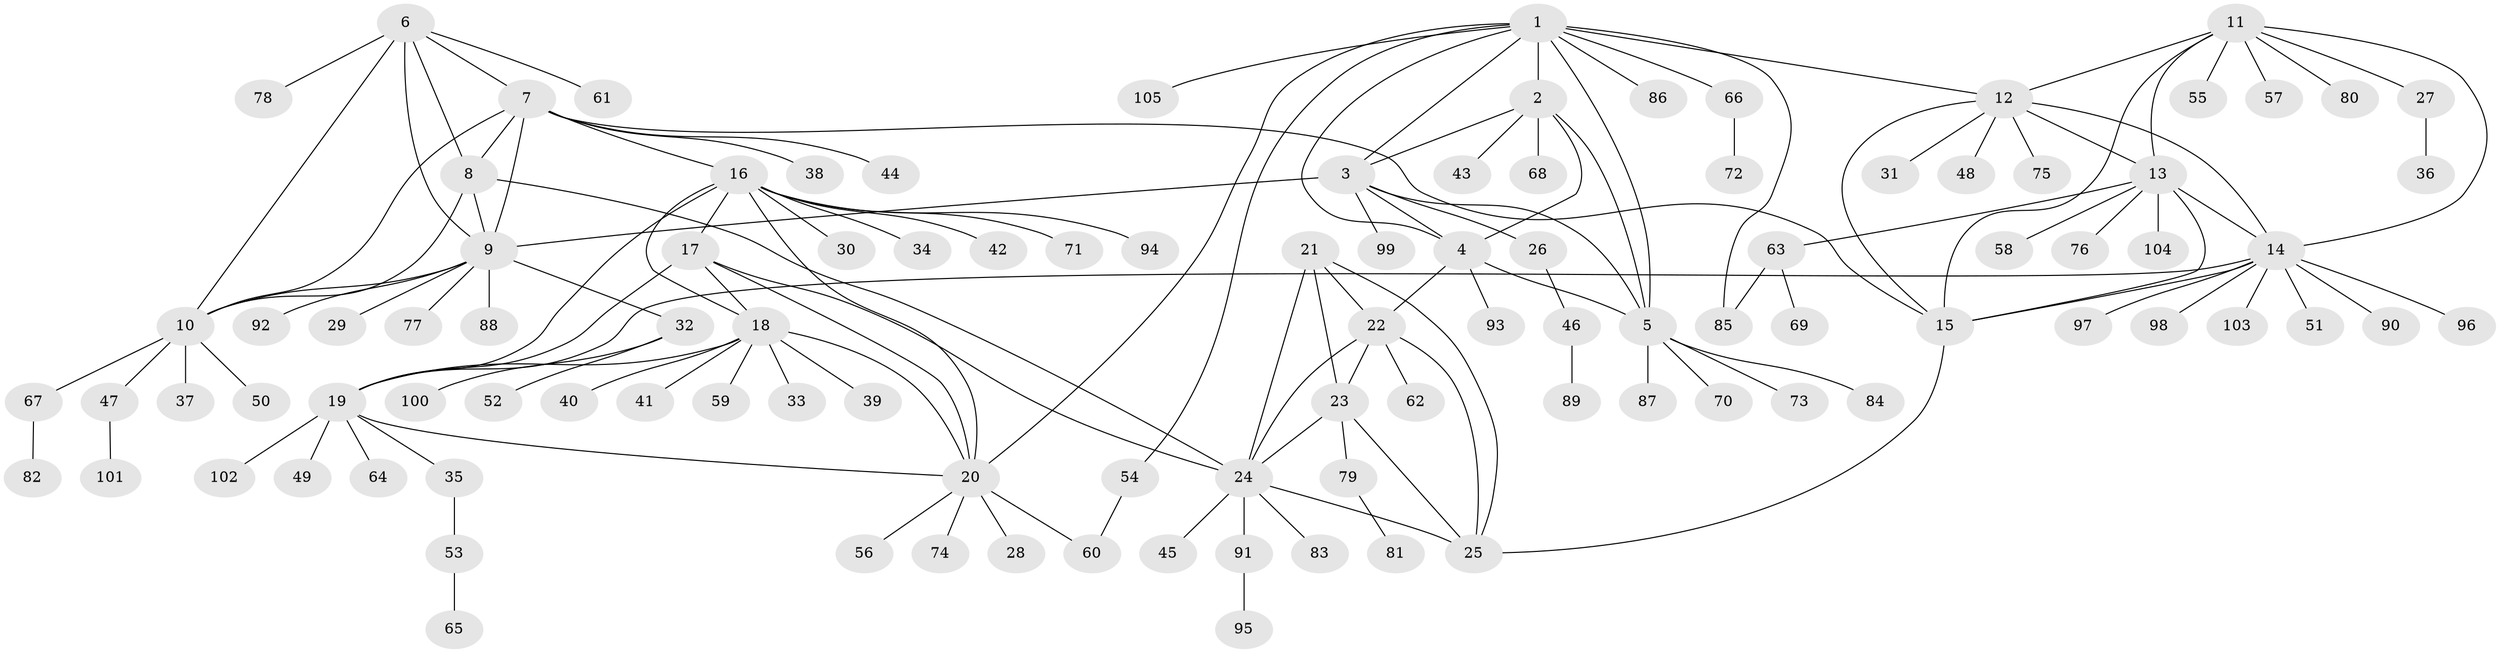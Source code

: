 // Generated by graph-tools (version 1.1) at 2025/26/03/09/25 03:26:47]
// undirected, 105 vertices, 142 edges
graph export_dot {
graph [start="1"]
  node [color=gray90,style=filled];
  1;
  2;
  3;
  4;
  5;
  6;
  7;
  8;
  9;
  10;
  11;
  12;
  13;
  14;
  15;
  16;
  17;
  18;
  19;
  20;
  21;
  22;
  23;
  24;
  25;
  26;
  27;
  28;
  29;
  30;
  31;
  32;
  33;
  34;
  35;
  36;
  37;
  38;
  39;
  40;
  41;
  42;
  43;
  44;
  45;
  46;
  47;
  48;
  49;
  50;
  51;
  52;
  53;
  54;
  55;
  56;
  57;
  58;
  59;
  60;
  61;
  62;
  63;
  64;
  65;
  66;
  67;
  68;
  69;
  70;
  71;
  72;
  73;
  74;
  75;
  76;
  77;
  78;
  79;
  80;
  81;
  82;
  83;
  84;
  85;
  86;
  87;
  88;
  89;
  90;
  91;
  92;
  93;
  94;
  95;
  96;
  97;
  98;
  99;
  100;
  101;
  102;
  103;
  104;
  105;
  1 -- 2;
  1 -- 3;
  1 -- 4;
  1 -- 5;
  1 -- 12;
  1 -- 20;
  1 -- 54;
  1 -- 66;
  1 -- 85;
  1 -- 86;
  1 -- 105;
  2 -- 3;
  2 -- 4;
  2 -- 5;
  2 -- 43;
  2 -- 68;
  3 -- 4;
  3 -- 5;
  3 -- 9;
  3 -- 26;
  3 -- 99;
  4 -- 5;
  4 -- 22;
  4 -- 93;
  5 -- 70;
  5 -- 73;
  5 -- 84;
  5 -- 87;
  6 -- 7;
  6 -- 8;
  6 -- 9;
  6 -- 10;
  6 -- 61;
  6 -- 78;
  7 -- 8;
  7 -- 9;
  7 -- 10;
  7 -- 15;
  7 -- 16;
  7 -- 38;
  7 -- 44;
  8 -- 9;
  8 -- 10;
  8 -- 24;
  9 -- 10;
  9 -- 29;
  9 -- 32;
  9 -- 77;
  9 -- 88;
  9 -- 92;
  10 -- 37;
  10 -- 47;
  10 -- 50;
  10 -- 67;
  11 -- 12;
  11 -- 13;
  11 -- 14;
  11 -- 15;
  11 -- 27;
  11 -- 55;
  11 -- 57;
  11 -- 80;
  12 -- 13;
  12 -- 14;
  12 -- 15;
  12 -- 31;
  12 -- 48;
  12 -- 75;
  13 -- 14;
  13 -- 15;
  13 -- 58;
  13 -- 63;
  13 -- 76;
  13 -- 104;
  14 -- 15;
  14 -- 19;
  14 -- 51;
  14 -- 90;
  14 -- 96;
  14 -- 97;
  14 -- 98;
  14 -- 103;
  15 -- 25;
  16 -- 17;
  16 -- 18;
  16 -- 19;
  16 -- 20;
  16 -- 30;
  16 -- 34;
  16 -- 42;
  16 -- 71;
  16 -- 94;
  17 -- 18;
  17 -- 19;
  17 -- 20;
  17 -- 24;
  18 -- 19;
  18 -- 20;
  18 -- 33;
  18 -- 39;
  18 -- 40;
  18 -- 41;
  18 -- 59;
  19 -- 20;
  19 -- 35;
  19 -- 49;
  19 -- 64;
  19 -- 102;
  20 -- 28;
  20 -- 56;
  20 -- 60;
  20 -- 74;
  21 -- 22;
  21 -- 23;
  21 -- 24;
  21 -- 25;
  22 -- 23;
  22 -- 24;
  22 -- 25;
  22 -- 62;
  23 -- 24;
  23 -- 25;
  23 -- 79;
  24 -- 25;
  24 -- 45;
  24 -- 83;
  24 -- 91;
  26 -- 46;
  27 -- 36;
  32 -- 52;
  32 -- 100;
  35 -- 53;
  46 -- 89;
  47 -- 101;
  53 -- 65;
  54 -- 60;
  63 -- 69;
  63 -- 85;
  66 -- 72;
  67 -- 82;
  79 -- 81;
  91 -- 95;
}
